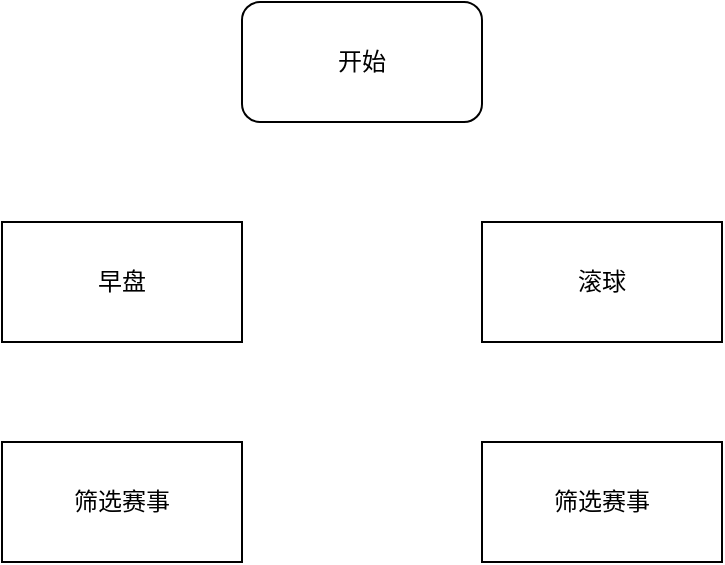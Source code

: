 <mxfile version="13.9.9" type="device"><diagram id="S15bRJBLx2oNAcIB9_r0" name="第 1 页"><mxGraphModel dx="1086" dy="806" grid="1" gridSize="10" guides="1" tooltips="1" connect="1" arrows="1" fold="1" page="1" pageScale="1" pageWidth="827" pageHeight="1169" math="0" shadow="0"><root><mxCell id="0"/><mxCell id="1" parent="0"/><mxCell id="g7_OY8MnzDfrYWGLJLTI-1" value="开始" style="rounded=1;whiteSpace=wrap;html=1;" vertex="1" parent="1"><mxGeometry x="200" y="190" width="120" height="60" as="geometry"/></mxCell><mxCell id="g7_OY8MnzDfrYWGLJLTI-2" value="早盘" style="rounded=0;whiteSpace=wrap;html=1;" vertex="1" parent="1"><mxGeometry x="80" y="300" width="120" height="60" as="geometry"/></mxCell><mxCell id="g7_OY8MnzDfrYWGLJLTI-3" value="滚球" style="rounded=0;whiteSpace=wrap;html=1;" vertex="1" parent="1"><mxGeometry x="320" y="300" width="120" height="60" as="geometry"/></mxCell><mxCell id="g7_OY8MnzDfrYWGLJLTI-4" value="筛选赛事" style="rounded=0;whiteSpace=wrap;html=1;" vertex="1" parent="1"><mxGeometry x="80" y="410" width="120" height="60" as="geometry"/></mxCell><mxCell id="g7_OY8MnzDfrYWGLJLTI-5" value="筛选赛事" style="rounded=0;whiteSpace=wrap;html=1;" vertex="1" parent="1"><mxGeometry x="320" y="410" width="120" height="60" as="geometry"/></mxCell></root></mxGraphModel></diagram></mxfile>